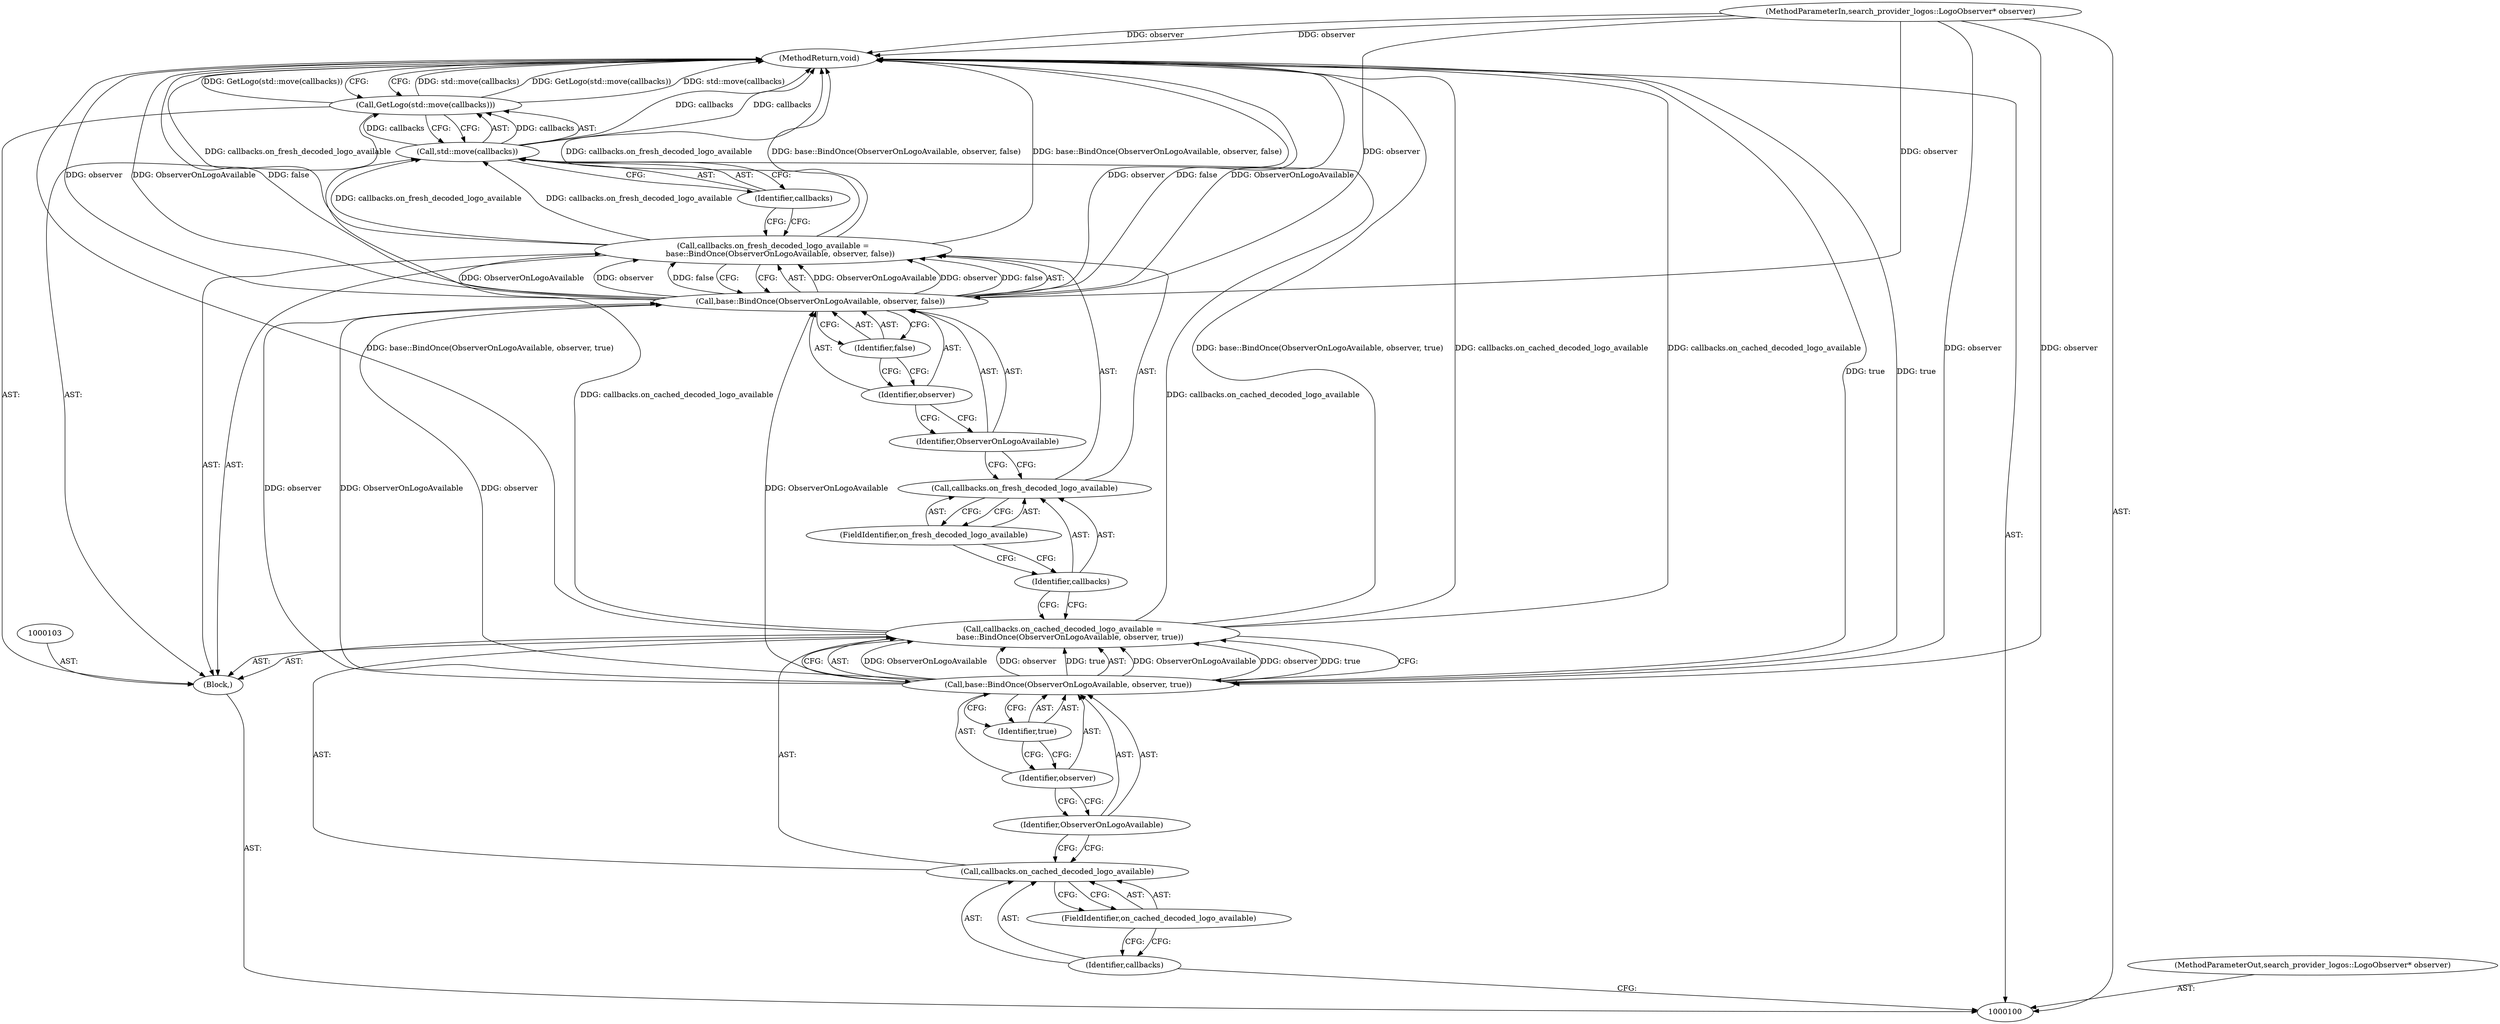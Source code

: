 digraph "1_Chrome_deaa07bec5d105ffc546d37eba3da4cba341fc03_0" {
"1000123" [label="(MethodReturn,void)"];
"1000101" [label="(MethodParameterIn,search_provider_logos::LogoObserver* observer)"];
"1000153" [label="(MethodParameterOut,search_provider_logos::LogoObserver* observer)"];
"1000102" [label="(Block,)"];
"1000107" [label="(FieldIdentifier,on_cached_decoded_logo_available)"];
"1000104" [label="(Call,callbacks.on_cached_decoded_logo_available =\n      base::BindOnce(ObserverOnLogoAvailable, observer, true))"];
"1000105" [label="(Call,callbacks.on_cached_decoded_logo_available)"];
"1000106" [label="(Identifier,callbacks)"];
"1000109" [label="(Identifier,ObserverOnLogoAvailable)"];
"1000110" [label="(Identifier,observer)"];
"1000111" [label="(Identifier,true)"];
"1000108" [label="(Call,base::BindOnce(ObserverOnLogoAvailable, observer, true))"];
"1000115" [label="(FieldIdentifier,on_fresh_decoded_logo_available)"];
"1000112" [label="(Call,callbacks.on_fresh_decoded_logo_available =\n      base::BindOnce(ObserverOnLogoAvailable, observer, false))"];
"1000113" [label="(Call,callbacks.on_fresh_decoded_logo_available)"];
"1000114" [label="(Identifier,callbacks)"];
"1000117" [label="(Identifier,ObserverOnLogoAvailable)"];
"1000118" [label="(Identifier,observer)"];
"1000119" [label="(Identifier,false)"];
"1000116" [label="(Call,base::BindOnce(ObserverOnLogoAvailable, observer, false))"];
"1000121" [label="(Call,std::move(callbacks))"];
"1000120" [label="(Call,GetLogo(std::move(callbacks)))"];
"1000122" [label="(Identifier,callbacks)"];
"1000123" -> "1000100"  [label="AST: "];
"1000123" -> "1000120"  [label="CFG: "];
"1000116" -> "1000123"  [label="DDG: ObserverOnLogoAvailable"];
"1000116" -> "1000123"  [label="DDG: observer"];
"1000116" -> "1000123"  [label="DDG: false"];
"1000104" -> "1000123"  [label="DDG: base::BindOnce(ObserverOnLogoAvailable, observer, true)"];
"1000104" -> "1000123"  [label="DDG: callbacks.on_cached_decoded_logo_available"];
"1000120" -> "1000123"  [label="DDG: std::move(callbacks)"];
"1000120" -> "1000123"  [label="DDG: GetLogo(std::move(callbacks))"];
"1000121" -> "1000123"  [label="DDG: callbacks"];
"1000112" -> "1000123"  [label="DDG: callbacks.on_fresh_decoded_logo_available"];
"1000112" -> "1000123"  [label="DDG: base::BindOnce(ObserverOnLogoAvailable, observer, false)"];
"1000101" -> "1000123"  [label="DDG: observer"];
"1000108" -> "1000123"  [label="DDG: true"];
"1000101" -> "1000100"  [label="AST: "];
"1000101" -> "1000123"  [label="DDG: observer"];
"1000101" -> "1000108"  [label="DDG: observer"];
"1000101" -> "1000116"  [label="DDG: observer"];
"1000153" -> "1000100"  [label="AST: "];
"1000102" -> "1000100"  [label="AST: "];
"1000103" -> "1000102"  [label="AST: "];
"1000104" -> "1000102"  [label="AST: "];
"1000112" -> "1000102"  [label="AST: "];
"1000120" -> "1000102"  [label="AST: "];
"1000107" -> "1000105"  [label="AST: "];
"1000107" -> "1000106"  [label="CFG: "];
"1000105" -> "1000107"  [label="CFG: "];
"1000104" -> "1000102"  [label="AST: "];
"1000104" -> "1000108"  [label="CFG: "];
"1000105" -> "1000104"  [label="AST: "];
"1000108" -> "1000104"  [label="AST: "];
"1000114" -> "1000104"  [label="CFG: "];
"1000104" -> "1000123"  [label="DDG: base::BindOnce(ObserverOnLogoAvailable, observer, true)"];
"1000104" -> "1000123"  [label="DDG: callbacks.on_cached_decoded_logo_available"];
"1000108" -> "1000104"  [label="DDG: ObserverOnLogoAvailable"];
"1000108" -> "1000104"  [label="DDG: observer"];
"1000108" -> "1000104"  [label="DDG: true"];
"1000104" -> "1000121"  [label="DDG: callbacks.on_cached_decoded_logo_available"];
"1000105" -> "1000104"  [label="AST: "];
"1000105" -> "1000107"  [label="CFG: "];
"1000106" -> "1000105"  [label="AST: "];
"1000107" -> "1000105"  [label="AST: "];
"1000109" -> "1000105"  [label="CFG: "];
"1000106" -> "1000105"  [label="AST: "];
"1000106" -> "1000100"  [label="CFG: "];
"1000107" -> "1000106"  [label="CFG: "];
"1000109" -> "1000108"  [label="AST: "];
"1000109" -> "1000105"  [label="CFG: "];
"1000110" -> "1000109"  [label="CFG: "];
"1000110" -> "1000108"  [label="AST: "];
"1000110" -> "1000109"  [label="CFG: "];
"1000111" -> "1000110"  [label="CFG: "];
"1000111" -> "1000108"  [label="AST: "];
"1000111" -> "1000110"  [label="CFG: "];
"1000108" -> "1000111"  [label="CFG: "];
"1000108" -> "1000104"  [label="AST: "];
"1000108" -> "1000111"  [label="CFG: "];
"1000109" -> "1000108"  [label="AST: "];
"1000110" -> "1000108"  [label="AST: "];
"1000111" -> "1000108"  [label="AST: "];
"1000104" -> "1000108"  [label="CFG: "];
"1000108" -> "1000123"  [label="DDG: true"];
"1000108" -> "1000104"  [label="DDG: ObserverOnLogoAvailable"];
"1000108" -> "1000104"  [label="DDG: observer"];
"1000108" -> "1000104"  [label="DDG: true"];
"1000101" -> "1000108"  [label="DDG: observer"];
"1000108" -> "1000116"  [label="DDG: ObserverOnLogoAvailable"];
"1000108" -> "1000116"  [label="DDG: observer"];
"1000115" -> "1000113"  [label="AST: "];
"1000115" -> "1000114"  [label="CFG: "];
"1000113" -> "1000115"  [label="CFG: "];
"1000112" -> "1000102"  [label="AST: "];
"1000112" -> "1000116"  [label="CFG: "];
"1000113" -> "1000112"  [label="AST: "];
"1000116" -> "1000112"  [label="AST: "];
"1000122" -> "1000112"  [label="CFG: "];
"1000112" -> "1000123"  [label="DDG: callbacks.on_fresh_decoded_logo_available"];
"1000112" -> "1000123"  [label="DDG: base::BindOnce(ObserverOnLogoAvailable, observer, false)"];
"1000116" -> "1000112"  [label="DDG: ObserverOnLogoAvailable"];
"1000116" -> "1000112"  [label="DDG: observer"];
"1000116" -> "1000112"  [label="DDG: false"];
"1000112" -> "1000121"  [label="DDG: callbacks.on_fresh_decoded_logo_available"];
"1000113" -> "1000112"  [label="AST: "];
"1000113" -> "1000115"  [label="CFG: "];
"1000114" -> "1000113"  [label="AST: "];
"1000115" -> "1000113"  [label="AST: "];
"1000117" -> "1000113"  [label="CFG: "];
"1000114" -> "1000113"  [label="AST: "];
"1000114" -> "1000104"  [label="CFG: "];
"1000115" -> "1000114"  [label="CFG: "];
"1000117" -> "1000116"  [label="AST: "];
"1000117" -> "1000113"  [label="CFG: "];
"1000118" -> "1000117"  [label="CFG: "];
"1000118" -> "1000116"  [label="AST: "];
"1000118" -> "1000117"  [label="CFG: "];
"1000119" -> "1000118"  [label="CFG: "];
"1000119" -> "1000116"  [label="AST: "];
"1000119" -> "1000118"  [label="CFG: "];
"1000116" -> "1000119"  [label="CFG: "];
"1000116" -> "1000112"  [label="AST: "];
"1000116" -> "1000119"  [label="CFG: "];
"1000117" -> "1000116"  [label="AST: "];
"1000118" -> "1000116"  [label="AST: "];
"1000119" -> "1000116"  [label="AST: "];
"1000112" -> "1000116"  [label="CFG: "];
"1000116" -> "1000123"  [label="DDG: ObserverOnLogoAvailable"];
"1000116" -> "1000123"  [label="DDG: observer"];
"1000116" -> "1000123"  [label="DDG: false"];
"1000116" -> "1000112"  [label="DDG: ObserverOnLogoAvailable"];
"1000116" -> "1000112"  [label="DDG: observer"];
"1000116" -> "1000112"  [label="DDG: false"];
"1000108" -> "1000116"  [label="DDG: ObserverOnLogoAvailable"];
"1000108" -> "1000116"  [label="DDG: observer"];
"1000101" -> "1000116"  [label="DDG: observer"];
"1000121" -> "1000120"  [label="AST: "];
"1000121" -> "1000122"  [label="CFG: "];
"1000122" -> "1000121"  [label="AST: "];
"1000120" -> "1000121"  [label="CFG: "];
"1000121" -> "1000123"  [label="DDG: callbacks"];
"1000121" -> "1000120"  [label="DDG: callbacks"];
"1000104" -> "1000121"  [label="DDG: callbacks.on_cached_decoded_logo_available"];
"1000112" -> "1000121"  [label="DDG: callbacks.on_fresh_decoded_logo_available"];
"1000120" -> "1000102"  [label="AST: "];
"1000120" -> "1000121"  [label="CFG: "];
"1000121" -> "1000120"  [label="AST: "];
"1000123" -> "1000120"  [label="CFG: "];
"1000120" -> "1000123"  [label="DDG: std::move(callbacks)"];
"1000120" -> "1000123"  [label="DDG: GetLogo(std::move(callbacks))"];
"1000121" -> "1000120"  [label="DDG: callbacks"];
"1000122" -> "1000121"  [label="AST: "];
"1000122" -> "1000112"  [label="CFG: "];
"1000121" -> "1000122"  [label="CFG: "];
}
